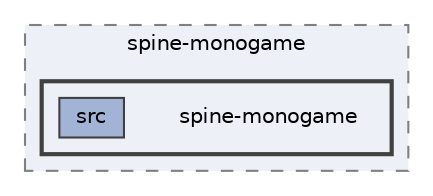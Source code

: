 digraph "external/spine-runtimes/spine-monogame/spine-monogame"
{
 // LATEX_PDF_SIZE
  bgcolor="transparent";
  edge [fontname=Helvetica,fontsize=10,labelfontname=Helvetica,labelfontsize=10];
  node [fontname=Helvetica,fontsize=10,shape=box,height=0.2,width=0.4];
  compound=true
  subgraph clusterdir_7a961ffd52da9f85abd34a05e759f32a {
    graph [ bgcolor="#edf0f7", pencolor="grey50", label="spine-monogame", fontname=Helvetica,fontsize=10 style="filled,dashed", URL="dir_7a961ffd52da9f85abd34a05e759f32a.html",tooltip=""]
  subgraph clusterdir_d1d0d21261b828fe3c20f1cde9d763d1 {
    graph [ bgcolor="#edf0f7", pencolor="grey25", label="", fontname=Helvetica,fontsize=10 style="filled,bold", URL="dir_d1d0d21261b828fe3c20f1cde9d763d1.html",tooltip=""]
    dir_d1d0d21261b828fe3c20f1cde9d763d1 [shape=plaintext, label="spine-monogame"];
  dir_5db9e3661e6070e93d49a65058b0afd9 [label="src", fillcolor="#a2b4d6", color="grey25", style="filled", URL="dir_5db9e3661e6070e93d49a65058b0afd9.html",tooltip=""];
  }
  }
}

